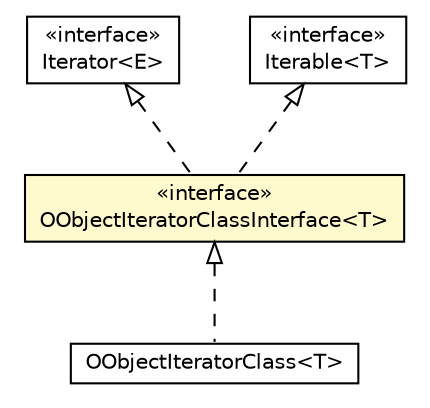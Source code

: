 #!/usr/local/bin/dot
#
# Class diagram 
# Generated by UMLGraph version R5_6-24-gf6e263 (http://www.umlgraph.org/)
#

digraph G {
	edge [fontname="Helvetica",fontsize=10,labelfontname="Helvetica",labelfontsize=10];
	node [fontname="Helvetica",fontsize=10,shape=plaintext];
	nodesep=0.25;
	ranksep=0.5;
	// com.orientechnologies.orient.core.iterator.object.OObjectIteratorClassInterface<T>
	c2635144 [label=<<table title="com.orientechnologies.orient.core.iterator.object.OObjectIteratorClassInterface" border="0" cellborder="1" cellspacing="0" cellpadding="2" port="p" bgcolor="lemonChiffon" href="./OObjectIteratorClassInterface.html">
		<tr><td><table border="0" cellspacing="0" cellpadding="1">
<tr><td align="center" balign="center"> &#171;interface&#187; </td></tr>
<tr><td align="center" balign="center"> OObjectIteratorClassInterface&lt;T&gt; </td></tr>
		</table></td></tr>
		</table>>, URL="./OObjectIteratorClassInterface.html", fontname="Helvetica", fontcolor="black", fontsize=10.0];
	// com.orientechnologies.orient.object.iterator.OObjectIteratorClass<T>
	c2635226 [label=<<table title="com.orientechnologies.orient.object.iterator.OObjectIteratorClass" border="0" cellborder="1" cellspacing="0" cellpadding="2" port="p" href="../../../object/iterator/OObjectIteratorClass.html">
		<tr><td><table border="0" cellspacing="0" cellpadding="1">
<tr><td align="center" balign="center"> OObjectIteratorClass&lt;T&gt; </td></tr>
		</table></td></tr>
		</table>>, URL="../../../object/iterator/OObjectIteratorClass.html", fontname="Helvetica", fontcolor="black", fontsize=10.0];
	//com.orientechnologies.orient.core.iterator.object.OObjectIteratorClassInterface<T> implements java.util.Iterator<E>
	c2635763:p -> c2635144:p [dir=back,arrowtail=empty,style=dashed];
	//com.orientechnologies.orient.core.iterator.object.OObjectIteratorClassInterface<T> implements java.lang.Iterable<T>
	c2635764:p -> c2635144:p [dir=back,arrowtail=empty,style=dashed];
	//com.orientechnologies.orient.object.iterator.OObjectIteratorClass<T> implements com.orientechnologies.orient.core.iterator.object.OObjectIteratorClassInterface<T>
	c2635144:p -> c2635226:p [dir=back,arrowtail=empty,style=dashed];
	// java.lang.Iterable<T>
	c2635764 [label=<<table title="java.lang.Iterable" border="0" cellborder="1" cellspacing="0" cellpadding="2" port="p" href="http://java.sun.com/j2se/1.4.2/docs/api/java/lang/Iterable.html">
		<tr><td><table border="0" cellspacing="0" cellpadding="1">
<tr><td align="center" balign="center"> &#171;interface&#187; </td></tr>
<tr><td align="center" balign="center"> Iterable&lt;T&gt; </td></tr>
		</table></td></tr>
		</table>>, URL="http://java.sun.com/j2se/1.4.2/docs/api/java/lang/Iterable.html", fontname="Helvetica", fontcolor="black", fontsize=10.0];
	// java.util.Iterator<E>
	c2635763 [label=<<table title="java.util.Iterator" border="0" cellborder="1" cellspacing="0" cellpadding="2" port="p" href="http://java.sun.com/j2se/1.4.2/docs/api/java/util/Iterator.html">
		<tr><td><table border="0" cellspacing="0" cellpadding="1">
<tr><td align="center" balign="center"> &#171;interface&#187; </td></tr>
<tr><td align="center" balign="center"> Iterator&lt;E&gt; </td></tr>
		</table></td></tr>
		</table>>, URL="http://java.sun.com/j2se/1.4.2/docs/api/java/util/Iterator.html", fontname="Helvetica", fontcolor="black", fontsize=10.0];
}

